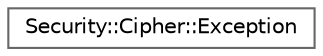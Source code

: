 digraph "Graphical Class Hierarchy"
{
 // LATEX_PDF_SIZE
  bgcolor="transparent";
  edge [fontname=Helvetica,fontsize=10,labelfontname=Helvetica,labelfontsize=10];
  node [fontname=Helvetica,fontsize=10,shape=box,height=0.2,width=0.4];
  rankdir="LR";
  Node0 [label="Security::Cipher::Exception",height=0.2,width=0.4,color="grey40", fillcolor="white", style="filled",URL="$dd/d5f/structSecurity_1_1Cipher_1_1Exception.html",tooltip=" "];
}
